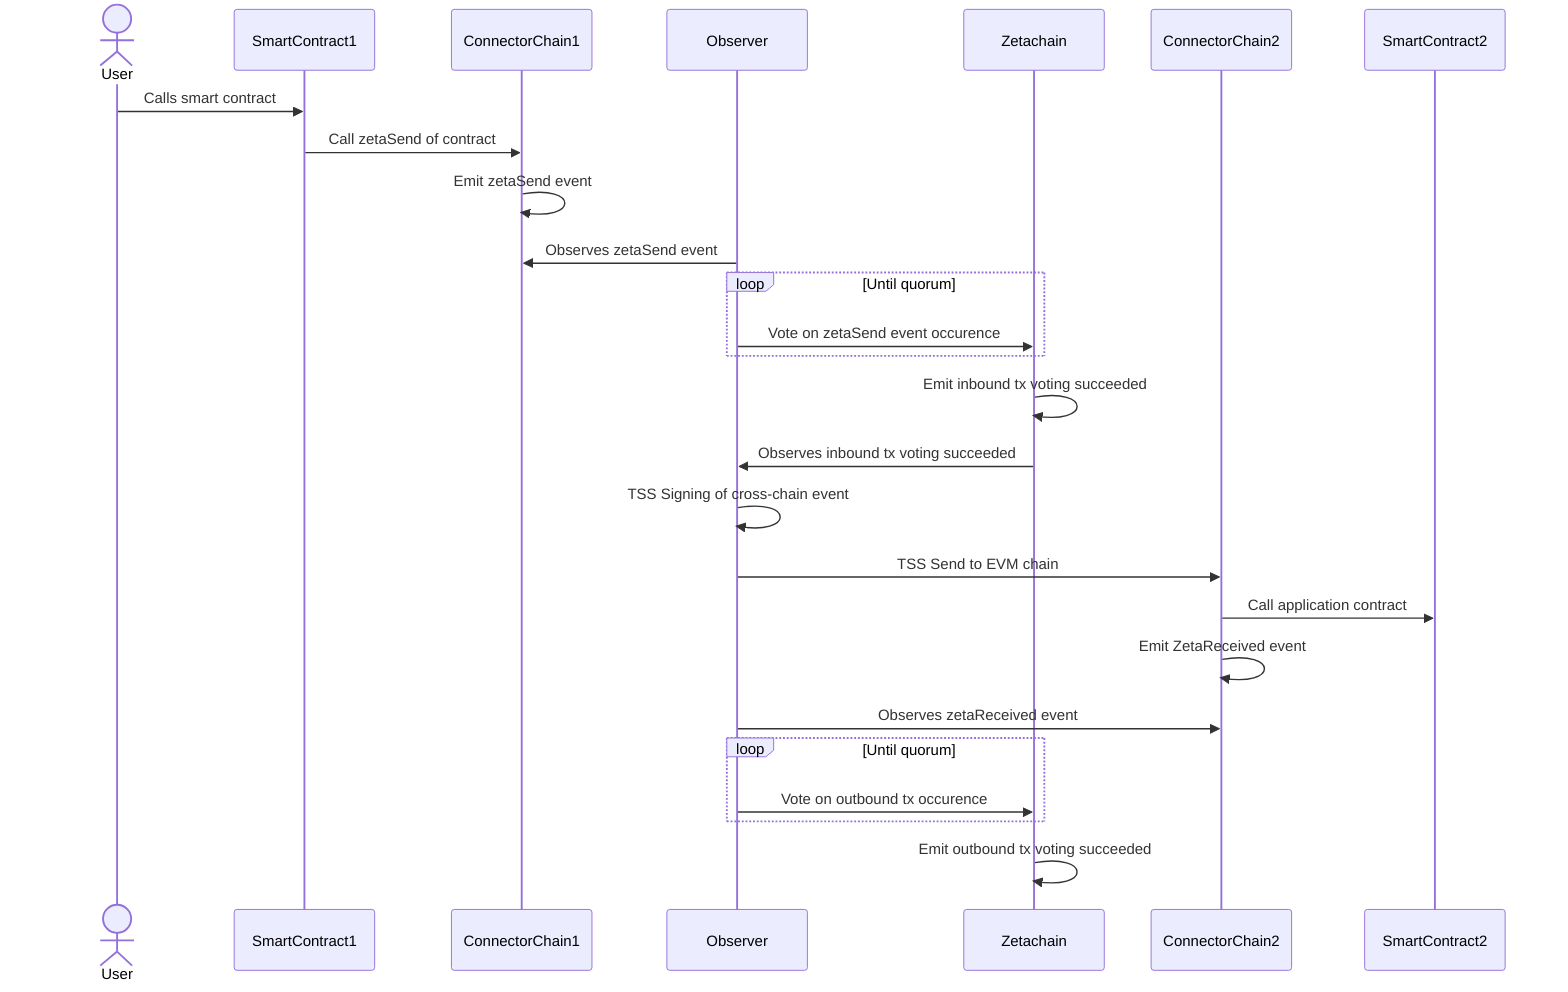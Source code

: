 sequenceDiagram

    Actor User 
    participant SmartContract1
    participant ConnectorChain1
    participant Observer 
    participant Zetachain 
    participant ConnectorChain2
    participant SmartContract2

    User->>SmartContract1: Calls smart contract
    SmartContract1->>ConnectorChain1: Call zetaSend of contract
    ConnectorChain1->>ConnectorChain1: Emit zetaSend event 
    Observer->>ConnectorChain1: Observes zetaSend event
    loop Until quorum
        Observer->>Zetachain: Vote on zetaSend event occurence
    end
    Zetachain->>Zetachain: Emit inbound tx voting succeeded
    Zetachain->>Observer: Observes inbound tx voting succeeded 
    Observer->>Observer: TSS Signing of cross-chain event
    Observer->>ConnectorChain2: TSS Send to EVM chain 
    ConnectorChain2->>SmartContract2: Call application contract
    ConnectorChain2->>ConnectorChain2: Emit ZetaReceived event
    Observer->>ConnectorChain2: Observes zetaReceived event
    loop Until quorum
        Observer->>Zetachain: Vote on outbound tx occurence
    end
    Zetachain->>Zetachain: Emit outbound tx voting succeeded